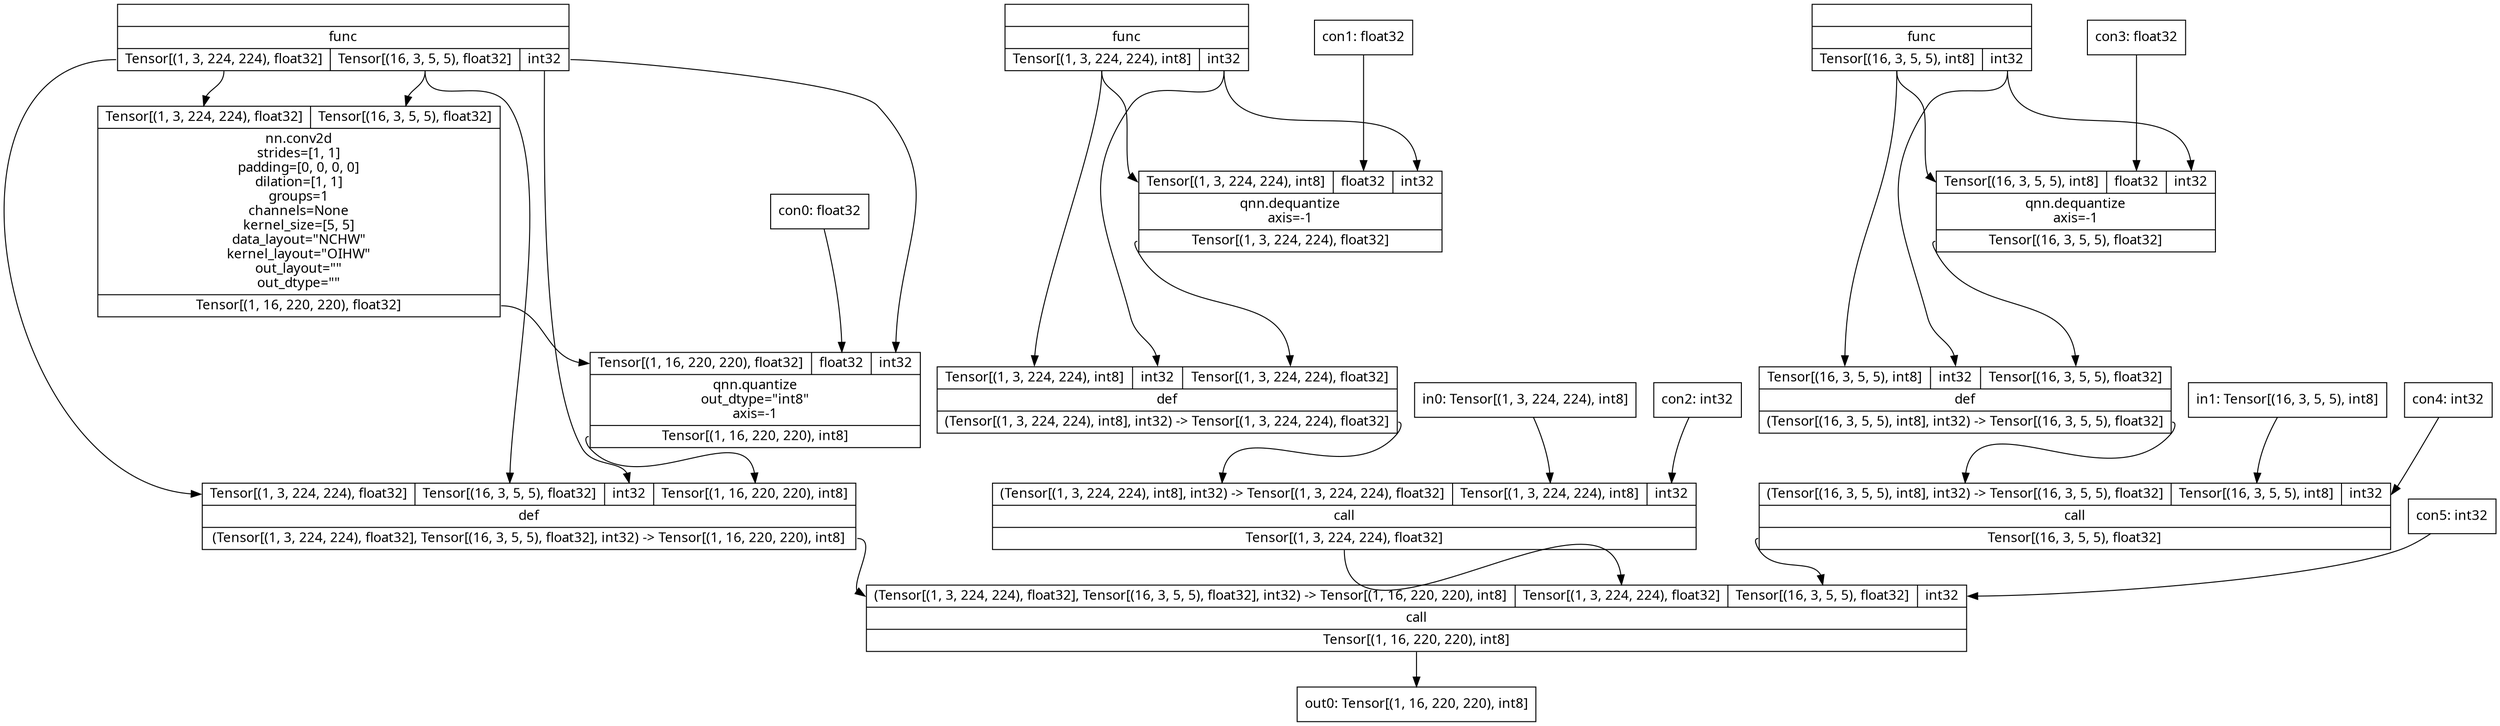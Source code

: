 digraph code {
	node [fontname="Linux Biolinum O" shape=record]
	opr0 [label="{{}|func\n|{<o0>Tensor[(1, 3, 224, 224), float32]|<o1>Tensor[(16, 3, 5, 5), float32]|<o2>int32}}"]
	opr1 [label="{{<i0>Tensor[(1, 3, 224, 224), float32]|<i1>Tensor[(16, 3, 5, 5), float32]}|nn.conv2d\nstrides=[1, 1]\npadding=[0, 0, 0, 0]\ndilation=[1, 1]\ngroups=1\nchannels=None\nkernel_size=[5, 5]\ndata_layout=\"NCHW\"\nkernel_layout=\"OIHW\"\nout_layout=\"\"\nout_dtype=\"\"|{<o0>Tensor[(1, 16, 220, 220), float32]}}"]
	opr0:o0 -> opr1:i0
	opr0:o1 -> opr1:i1
	con0 [label="con0: float32"]
	opr2 [label="{{<i0>Tensor[(1, 16, 220, 220), float32]|<i1>float32|<i2>int32}|qnn.quantize\nout_dtype=\"int8\"\naxis=-1|{<o0>Tensor[(1, 16, 220, 220), int8]}}"]
	opr1:o0 -> opr2:i0
	con0 -> opr2:i1
	opr0:o2 -> opr2:i2
	opr3 [label="{{<i0>Tensor[(1, 3, 224, 224), float32]|<i1>Tensor[(16, 3, 5, 5), float32]|<i2>int32|<i3>Tensor[(1, 16, 220, 220), int8]}|def\n|{<o0>(Tensor[(1, 3, 224, 224), float32], Tensor[(16, 3, 5, 5), float32], int32) -\> Tensor[(1, 16, 220, 220), int8]}}"]
	opr0:o0 -> opr3:i0
	opr0:o1 -> opr3:i1
	opr0:o2 -> opr3:i2
	opr2:o0 -> opr3:i3
	opr4 [label="{{}|func\n|{<o0>Tensor[(1, 3, 224, 224), int8]|<o1>int32}}"]
	con1 [label="con1: float32"]
	opr5 [label="{{<i0>Tensor[(1, 3, 224, 224), int8]|<i1>float32|<i2>int32}|qnn.dequantize\naxis=-1|{<o0>Tensor[(1, 3, 224, 224), float32]}}"]
	opr4:o0 -> opr5:i0
	con1 -> opr5:i1
	opr4:o1 -> opr5:i2
	opr6 [label="{{<i0>Tensor[(1, 3, 224, 224), int8]|<i1>int32|<i2>Tensor[(1, 3, 224, 224), float32]}|def\n|{<o0>(Tensor[(1, 3, 224, 224), int8], int32) -\> Tensor[(1, 3, 224, 224), float32]}}"]
	opr4:o0 -> opr6:i0
	opr4:o1 -> opr6:i1
	opr5:o0 -> opr6:i2
	in0 [label="in0: Tensor[(1, 3, 224, 224), int8]"]
	con2 [label="con2: int32"]
	opr7 [label="{{<i0>(Tensor[(1, 3, 224, 224), int8], int32) -\> Tensor[(1, 3, 224, 224), float32]|<i1>Tensor[(1, 3, 224, 224), int8]|<i2>int32}|call\n|{<o0>Tensor[(1, 3, 224, 224), float32]}}"]
	opr6:o0 -> opr7:i0
	in0 -> opr7:i1
	con2 -> opr7:i2
	opr8 [label="{{}|func\n|{<o0>Tensor[(16, 3, 5, 5), int8]|<o1>int32}}"]
	con3 [label="con3: float32"]
	opr9 [label="{{<i0>Tensor[(16, 3, 5, 5), int8]|<i1>float32|<i2>int32}|qnn.dequantize\naxis=-1|{<o0>Tensor[(16, 3, 5, 5), float32]}}"]
	opr8:o0 -> opr9:i0
	con3 -> opr9:i1
	opr8:o1 -> opr9:i2
	opr10 [label="{{<i0>Tensor[(16, 3, 5, 5), int8]|<i1>int32|<i2>Tensor[(16, 3, 5, 5), float32]}|def\n|{<o0>(Tensor[(16, 3, 5, 5), int8], int32) -\> Tensor[(16, 3, 5, 5), float32]}}"]
	opr8:o0 -> opr10:i0
	opr8:o1 -> opr10:i1
	opr9:o0 -> opr10:i2
	in1 [label="in1: Tensor[(16, 3, 5, 5), int8]"]
	con4 [label="con4: int32"]
	opr11 [label="{{<i0>(Tensor[(16, 3, 5, 5), int8], int32) -\> Tensor[(16, 3, 5, 5), float32]|<i1>Tensor[(16, 3, 5, 5), int8]|<i2>int32}|call\n|{<o0>Tensor[(16, 3, 5, 5), float32]}}"]
	opr10:o0 -> opr11:i0
	in1 -> opr11:i1
	con4 -> opr11:i2
	con5 [label="con5: int32"]
	opr12 [label="{{<i0>(Tensor[(1, 3, 224, 224), float32], Tensor[(16, 3, 5, 5), float32], int32) -\> Tensor[(1, 16, 220, 220), int8]|<i1>Tensor[(1, 3, 224, 224), float32]|<i2>Tensor[(16, 3, 5, 5), float32]|<i3>int32}|call\n|{<o0>Tensor[(1, 16, 220, 220), int8]}}"]
	opr3:o0 -> opr12:i0
	opr7:o0 -> opr12:i1
	opr11:o0 -> opr12:i2
	con5 -> opr12:i3
	out0 [label="out0: Tensor[(1, 16, 220, 220), int8]"]
	opr12:o0 -> out0
}
